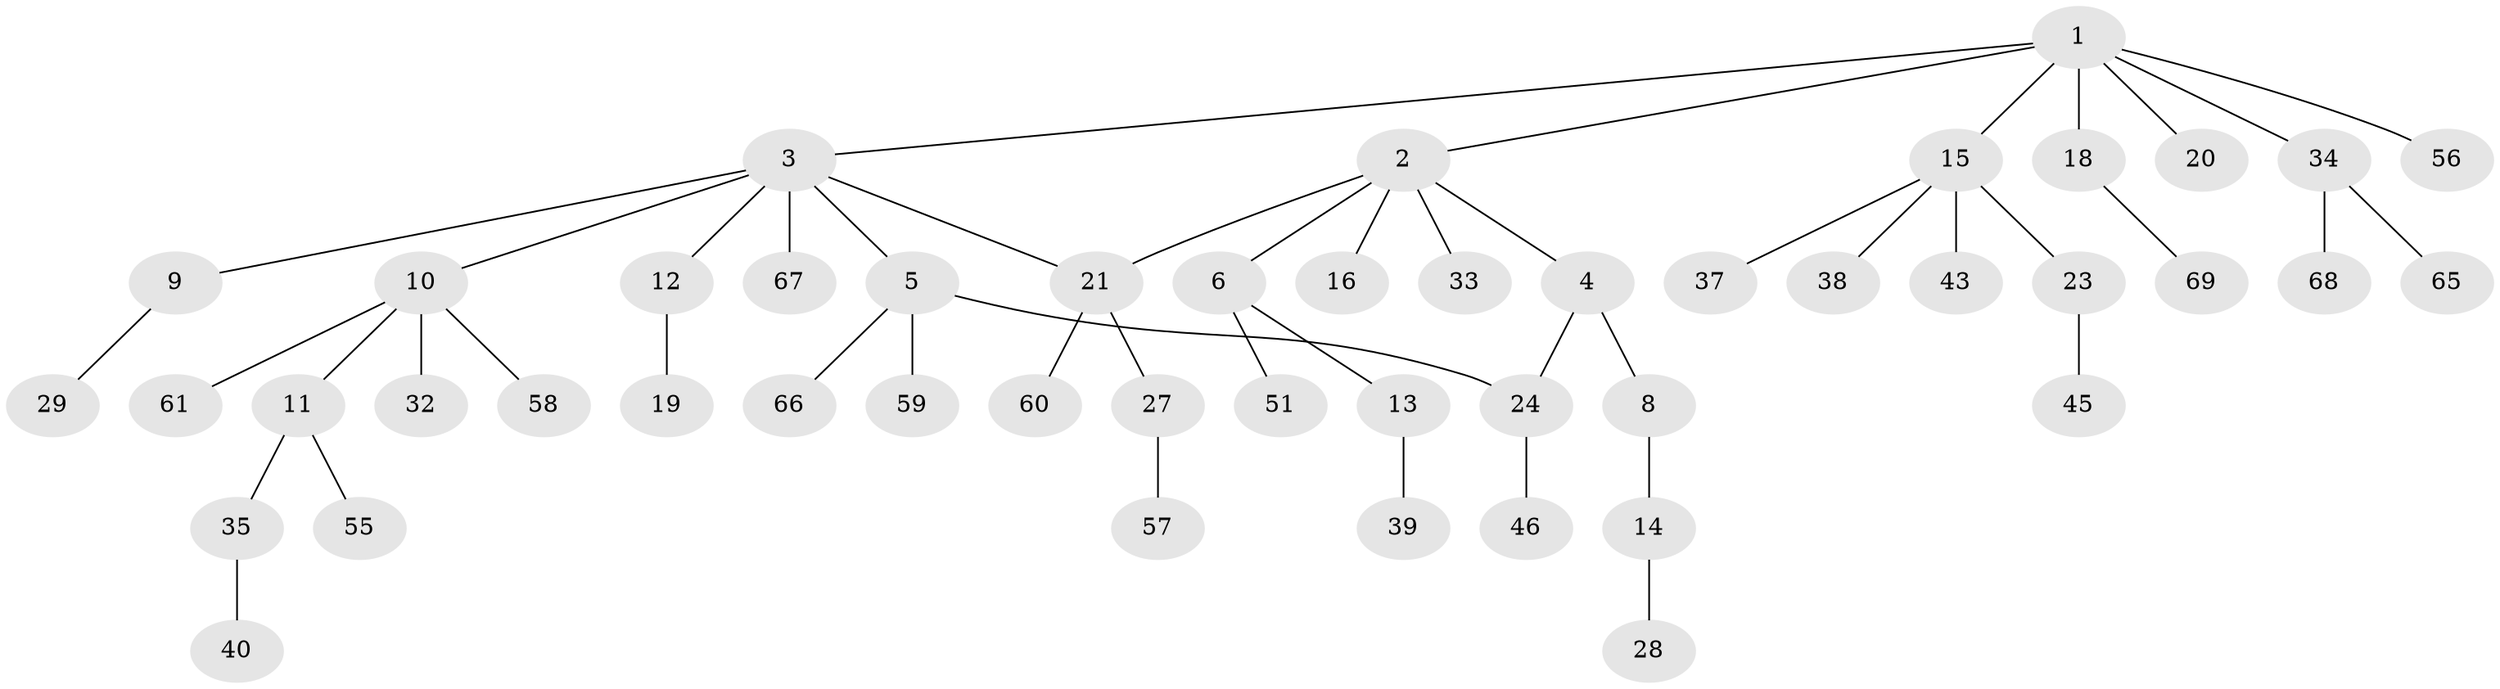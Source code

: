 // Generated by graph-tools (version 1.1) at 2025/51/02/27/25 19:51:41]
// undirected, 48 vertices, 49 edges
graph export_dot {
graph [start="1"]
  node [color=gray90,style=filled];
  1 [super="+25"];
  2 [super="+26"];
  3 [super="+36"];
  4 [super="+53"];
  5 [super="+22"];
  6 [super="+7"];
  8 [super="+64"];
  9 [super="+44"];
  10 [super="+47"];
  11 [super="+31"];
  12;
  13 [super="+30"];
  14;
  15 [super="+17"];
  16 [super="+42"];
  18 [super="+54"];
  19;
  20;
  21 [super="+48"];
  23;
  24;
  27 [super="+49"];
  28 [super="+41"];
  29;
  32;
  33;
  34 [super="+63"];
  35;
  37;
  38 [super="+52"];
  39;
  40 [super="+50"];
  43;
  45;
  46;
  51 [super="+62"];
  55;
  56;
  57;
  58;
  59;
  60;
  61;
  65;
  66;
  67;
  68;
  69;
  1 -- 2;
  1 -- 3;
  1 -- 15;
  1 -- 18;
  1 -- 20;
  1 -- 34;
  1 -- 56;
  2 -- 4;
  2 -- 6;
  2 -- 16;
  2 -- 33;
  2 -- 21;
  3 -- 5;
  3 -- 9;
  3 -- 10;
  3 -- 12;
  3 -- 21;
  3 -- 67;
  4 -- 8;
  4 -- 24;
  5 -- 66;
  5 -- 24;
  5 -- 59;
  6 -- 51;
  6 -- 13;
  8 -- 14;
  9 -- 29;
  10 -- 11;
  10 -- 32;
  10 -- 58;
  10 -- 61;
  11 -- 35;
  11 -- 55;
  12 -- 19;
  13 -- 39;
  14 -- 28;
  15 -- 38;
  15 -- 43;
  15 -- 23;
  15 -- 37;
  18 -- 69;
  21 -- 27;
  21 -- 60;
  23 -- 45;
  24 -- 46;
  27 -- 57;
  34 -- 68;
  34 -- 65;
  35 -- 40;
}
